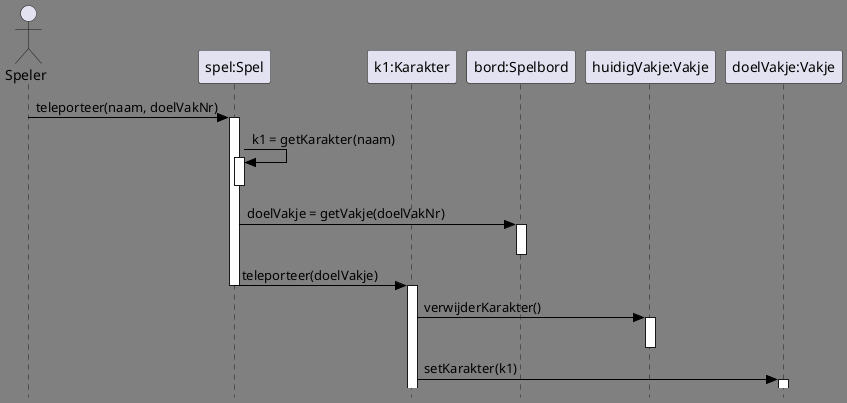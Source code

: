 @startuml sequence diagram methode teleporteer
'https://plantuml.com/sequence-diagram
skinparam style strictuml
skinparam class {
BackgroundColor LightGrey
ArrowColor Black
BorderColor Black
BackgroundColor<<Foo>> DarkGrey
}

skinparam backgroundcolor Gray
skinparam stereotypeCBackgroundColor YellowGreen

actor Speler
participant Spel as "spel:Spel"
participant k1 as "k1:Karakter"
participant Bord as "bord:Spelbord"
participant v1 as "huidigVakje:Vakje"
participant v2 as "doelVakje:Vakje"

Speler -> Spel ++: teleporteer(naam, doelVakNr)
Spel -> Spel ++--: k1 = getKarakter(naam)
Spel -> Bord ++ : doelVakje = getVakje(doelVakNr)
deactivate Bord
Spel -> k1 --++ : teleporteer(doelVakje)
k1 -> v1 ++ : verwijderKarakter()
deactivate v1
k1 -> v2 ++ : setKarakter(k1)

@enduml